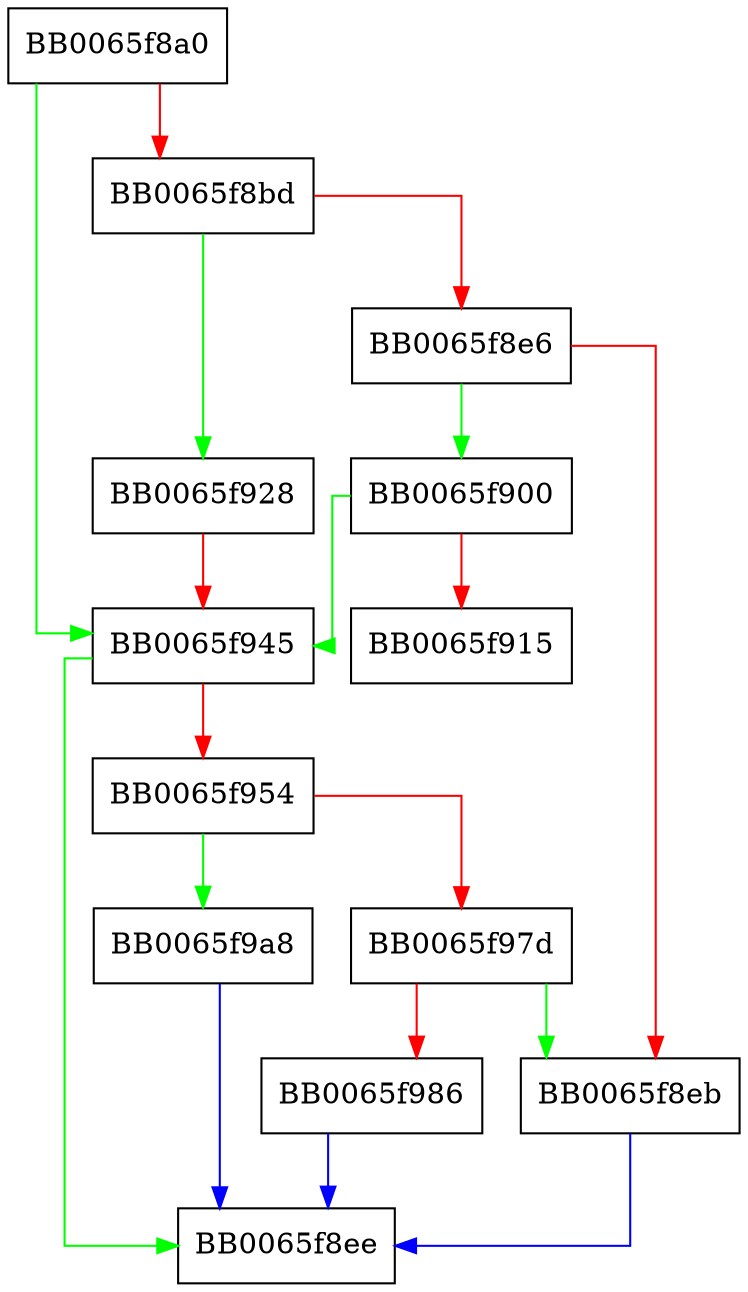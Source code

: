 digraph i2r_ASIdentifiers {
  node [shape="box"];
  graph [splines=ortho];
  BB0065f8a0 -> BB0065f945 [color="green"];
  BB0065f8a0 -> BB0065f8bd [color="red"];
  BB0065f8bd -> BB0065f928 [color="green"];
  BB0065f8bd -> BB0065f8e6 [color="red"];
  BB0065f8e6 -> BB0065f900 [color="green"];
  BB0065f8e6 -> BB0065f8eb [color="red"];
  BB0065f8eb -> BB0065f8ee [color="blue"];
  BB0065f900 -> BB0065f945 [color="green"];
  BB0065f900 -> BB0065f915 [color="red"];
  BB0065f928 -> BB0065f945 [color="red"];
  BB0065f945 -> BB0065f8ee [color="green"];
  BB0065f945 -> BB0065f954 [color="red"];
  BB0065f954 -> BB0065f9a8 [color="green"];
  BB0065f954 -> BB0065f97d [color="red"];
  BB0065f97d -> BB0065f8eb [color="green"];
  BB0065f97d -> BB0065f986 [color="red"];
  BB0065f986 -> BB0065f8ee [color="blue"];
  BB0065f9a8 -> BB0065f8ee [color="blue"];
}